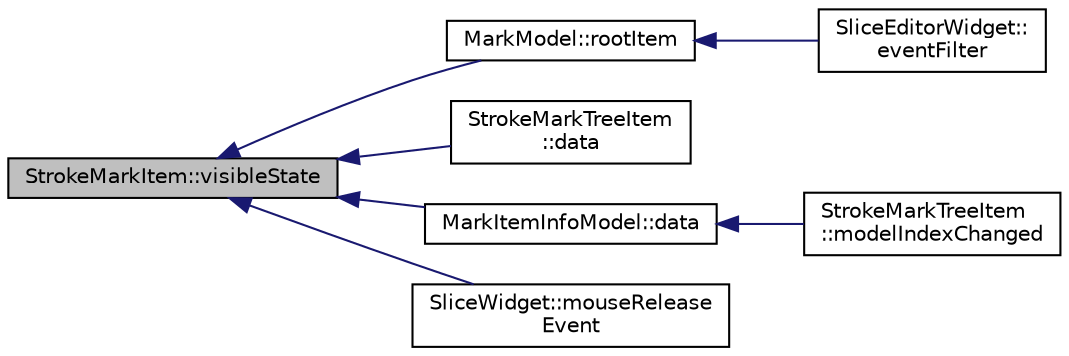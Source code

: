 digraph "StrokeMarkItem::visibleState"
{
  edge [fontname="Helvetica",fontsize="10",labelfontname="Helvetica",labelfontsize="10"];
  node [fontname="Helvetica",fontsize="10",shape=record];
  rankdir="LR";
  Node107 [label="StrokeMarkItem::visibleState",height=0.2,width=0.4,color="black", fillcolor="grey75", style="filled", fontcolor="black"];
  Node107 -> Node108 [dir="back",color="midnightblue",fontsize="10",style="solid",fontname="Helvetica"];
  Node108 [label="MarkModel::rootItem",height=0.2,width=0.4,color="black", fillcolor="white", style="filled",URL="$class_mark_model.html#aa7e4d6a9ebf4ac59119acd01fa62eeed",tooltip="This is a convenience function to returns the root tree item pointer. "];
  Node108 -> Node109 [dir="back",color="midnightblue",fontsize="10",style="solid",fontname="Helvetica"];
  Node109 [label="SliceEditorWidget::\leventFilter",height=0.2,width=0.4,color="black", fillcolor="white", style="filled",URL="$class_slice_editor_widget.html#a1ec28842041deac02c57bba58ec2d6a0",tooltip="Reimplemented from QWidget::eventFilter. "];
  Node107 -> Node110 [dir="back",color="midnightblue",fontsize="10",style="solid",fontname="Helvetica"];
  Node110 [label="StrokeMarkTreeItem\l::data",height=0.2,width=0.4,color="black", fillcolor="white", style="filled",URL="$class_stroke_mark_tree_item.html#ac1f21b0b743cafbeb63938e33af688f7"];
  Node107 -> Node111 [dir="back",color="midnightblue",fontsize="10",style="solid",fontname="Helvetica"];
  Node111 [label="MarkItemInfoModel::data",height=0.2,width=0.4,color="black", fillcolor="white", style="filled",URL="$class_mark_item_info_model.html#a24b51b0bb77f90e7d206fbcbe9518608",tooltip="Returns the data located in index. "];
  Node111 -> Node112 [dir="back",color="midnightblue",fontsize="10",style="solid",fontname="Helvetica"];
  Node112 [label="StrokeMarkTreeItem\l::modelIndexChanged",height=0.2,width=0.4,color="black", fillcolor="white", style="filled",URL="$class_stroke_mark_tree_item.html#a9b99f4fbcd73531b7f70b12ce930fff0"];
  Node107 -> Node113 [dir="back",color="midnightblue",fontsize="10",style="solid",fontname="Helvetica"];
  Node113 [label="SliceWidget::mouseRelease\lEvent",height=0.2,width=0.4,color="black", fillcolor="white", style="filled",URL="$class_slice_widget.html#aeee965538f34ea8389c0fcdc6209106f"];
}
